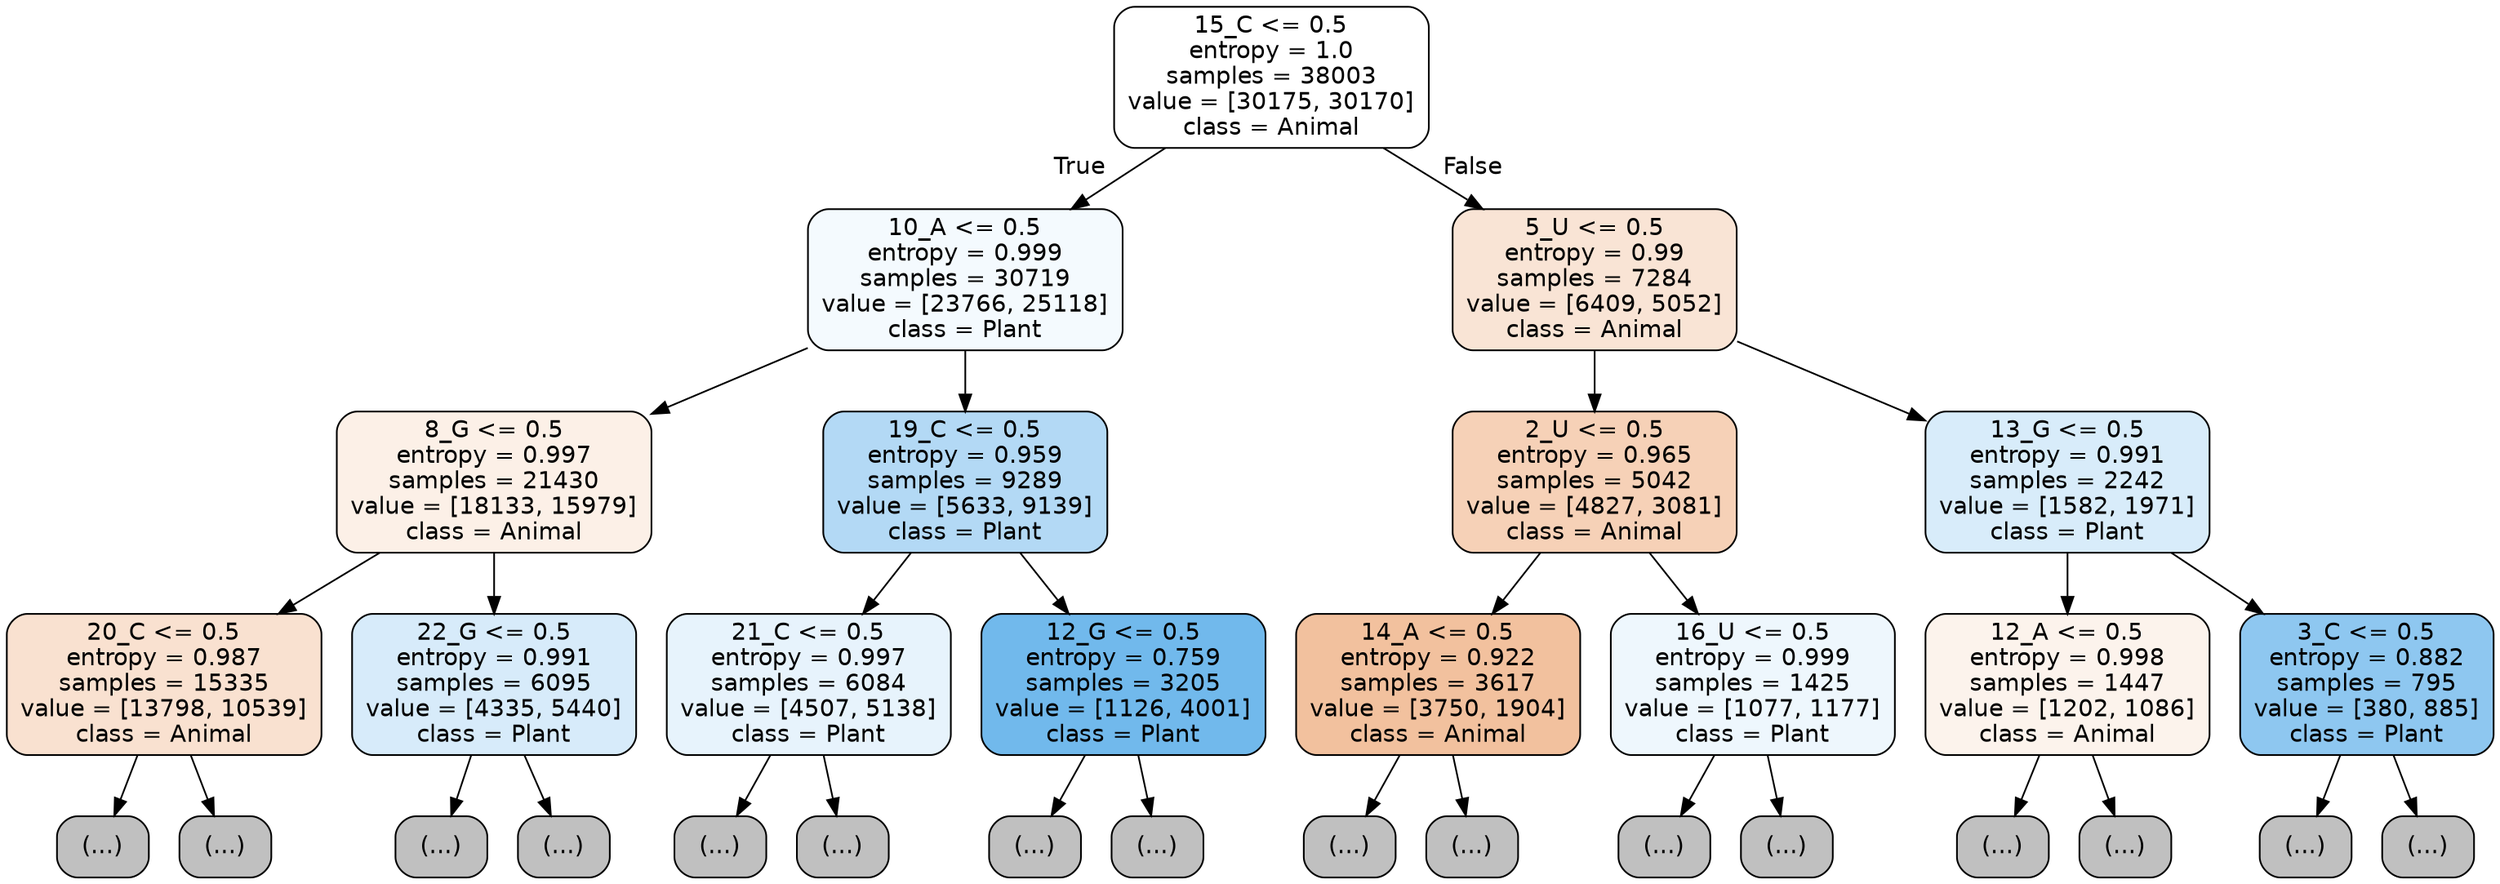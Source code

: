 digraph Tree {
node [shape=box, style="filled, rounded", color="black", fontname="helvetica"] ;
edge [fontname="helvetica"] ;
0 [label="15_C <= 0.5\nentropy = 1.0\nsamples = 38003\nvalue = [30175, 30170]\nclass = Animal", fillcolor="#ffffff"] ;
1 [label="10_A <= 0.5\nentropy = 0.999\nsamples = 30719\nvalue = [23766, 25118]\nclass = Plant", fillcolor="#f4fafe"] ;
0 -> 1 [labeldistance=2.5, labelangle=45, headlabel="True"] ;
2 [label="8_G <= 0.5\nentropy = 0.997\nsamples = 21430\nvalue = [18133, 15979]\nclass = Animal", fillcolor="#fcf0e7"] ;
1 -> 2 ;
3 [label="20_C <= 0.5\nentropy = 0.987\nsamples = 15335\nvalue = [13798, 10539]\nclass = Animal", fillcolor="#f9e1d0"] ;
2 -> 3 ;
4 [label="(...)", fillcolor="#C0C0C0"] ;
3 -> 4 ;
5443 [label="(...)", fillcolor="#C0C0C0"] ;
3 -> 5443 ;
7220 [label="22_G <= 0.5\nentropy = 0.991\nsamples = 6095\nvalue = [4335, 5440]\nclass = Plant", fillcolor="#d7ebfa"] ;
2 -> 7220 ;
7221 [label="(...)", fillcolor="#C0C0C0"] ;
7220 -> 7221 ;
9508 [label="(...)", fillcolor="#C0C0C0"] ;
7220 -> 9508 ;
9871 [label="19_C <= 0.5\nentropy = 0.959\nsamples = 9289\nvalue = [5633, 9139]\nclass = Plant", fillcolor="#b3d9f5"] ;
1 -> 9871 ;
9872 [label="21_C <= 0.5\nentropy = 0.997\nsamples = 6084\nvalue = [4507, 5138]\nclass = Plant", fillcolor="#e7f3fc"] ;
9871 -> 9872 ;
9873 [label="(...)", fillcolor="#C0C0C0"] ;
9872 -> 9873 ;
12012 [label="(...)", fillcolor="#C0C0C0"] ;
9872 -> 12012 ;
12497 [label="12_G <= 0.5\nentropy = 0.759\nsamples = 3205\nvalue = [1126, 4001]\nclass = Plant", fillcolor="#71b9ec"] ;
9871 -> 12497 ;
12498 [label="(...)", fillcolor="#C0C0C0"] ;
12497 -> 12498 ;
13045 [label="(...)", fillcolor="#C0C0C0"] ;
12497 -> 13045 ;
13286 [label="5_U <= 0.5\nentropy = 0.99\nsamples = 7284\nvalue = [6409, 5052]\nclass = Animal", fillcolor="#f9e4d5"] ;
0 -> 13286 [labeldistance=2.5, labelangle=-45, headlabel="False"] ;
13287 [label="2_U <= 0.5\nentropy = 0.965\nsamples = 5042\nvalue = [4827, 3081]\nclass = Animal", fillcolor="#f6d1b7"] ;
13286 -> 13287 ;
13288 [label="14_A <= 0.5\nentropy = 0.922\nsamples = 3617\nvalue = [3750, 1904]\nclass = Animal", fillcolor="#f2c19e"] ;
13287 -> 13288 ;
13289 [label="(...)", fillcolor="#C0C0C0"] ;
13288 -> 13289 ;
14790 [label="(...)", fillcolor="#C0C0C0"] ;
13288 -> 14790 ;
15299 [label="16_U <= 0.5\nentropy = 0.999\nsamples = 1425\nvalue = [1077, 1177]\nclass = Plant", fillcolor="#eef7fd"] ;
13287 -> 15299 ;
15300 [label="(...)", fillcolor="#C0C0C0"] ;
15299 -> 15300 ;
15773 [label="(...)", fillcolor="#C0C0C0"] ;
15299 -> 15773 ;
16008 [label="13_G <= 0.5\nentropy = 0.991\nsamples = 2242\nvalue = [1582, 1971]\nclass = Plant", fillcolor="#d8ecfa"] ;
13286 -> 16008 ;
16009 [label="12_A <= 0.5\nentropy = 0.998\nsamples = 1447\nvalue = [1202, 1086]\nclass = Animal", fillcolor="#fcf3ec"] ;
16008 -> 16009 ;
16010 [label="(...)", fillcolor="#C0C0C0"] ;
16009 -> 16010 ;
16539 [label="(...)", fillcolor="#C0C0C0"] ;
16009 -> 16539 ;
16688 [label="3_C <= 0.5\nentropy = 0.882\nsamples = 795\nvalue = [380, 885]\nclass = Plant", fillcolor="#8ec7f0"] ;
16008 -> 16688 ;
16689 [label="(...)", fillcolor="#C0C0C0"] ;
16688 -> 16689 ;
16896 [label="(...)", fillcolor="#C0C0C0"] ;
16688 -> 16896 ;
}